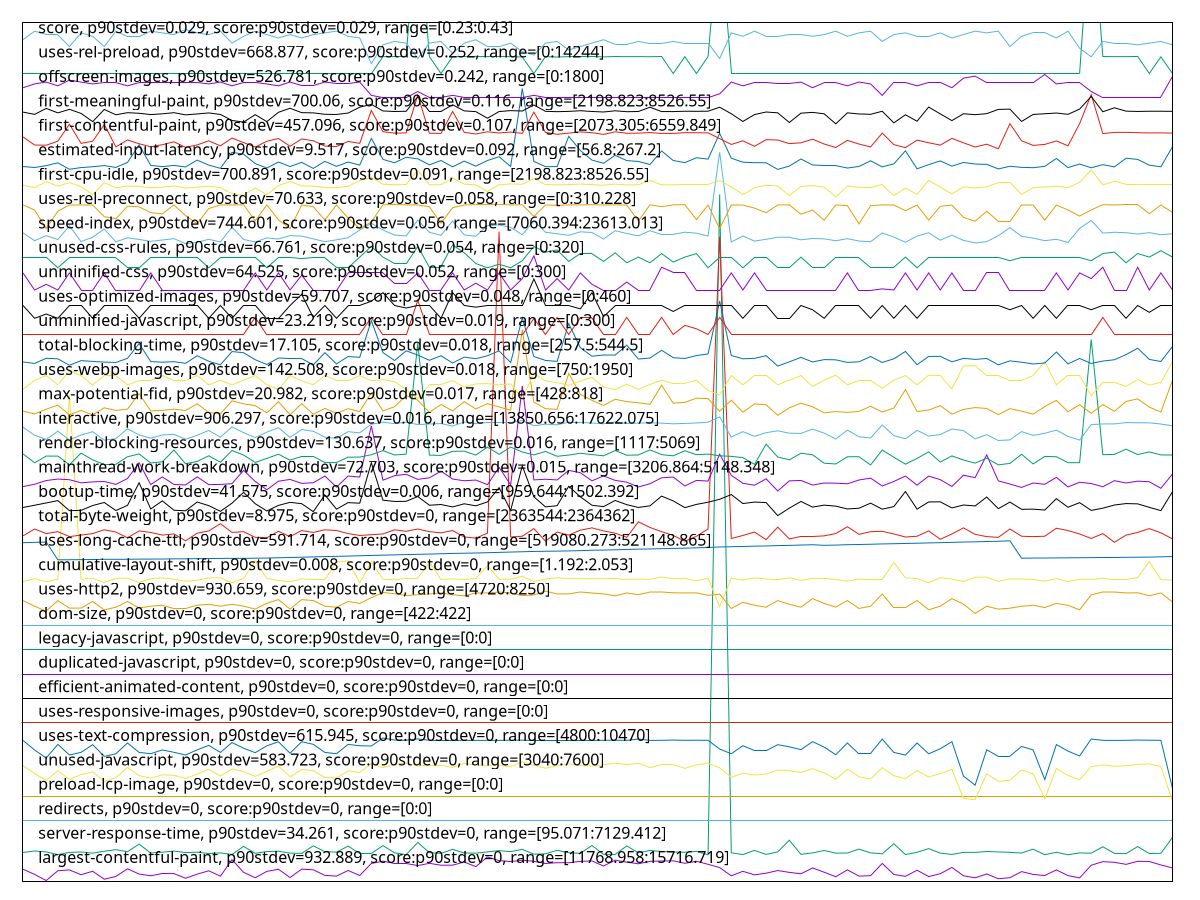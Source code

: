 reset

$largestContentfulPaintP90Stdev932889ScoreP90Stdev0Range1176895815716719 <<EOF
0 0.5068801581563434
1 0.28948883253264235
2 0.03913937894763819
3 0.4395014943376645
4 0.47473825785796464
5 0.27817578500132667
6 0.42021982850900175
7 0.09258785518809765
8 0.2079262556901651
9 0.5199434708515462
10 0.30432969138226484
11 0.2348715554691041
12 0.32935639127546557
13 0.3228010016894638
14 0.13278682291456434
15 0.30091822186662975
16 0.43907282801109293
17 0.21854834790970035
18 0.8948313802346157
19 0.37421734997596046
20 0.1526454266416608
21 0.4144793208868398
22 0.501156532940878
23 0.16208391534818656
24 0.5056932515637622
25 0.4805790812300663
26 0.2504021462677031
27 0.22110040505542328
28 0.4512147038422145
29 0.24637312320853733
30 0.7385708822525521
31 0.8338669299343415
32 0.7366685530921093
33 0.7387813006548649
34 0.65299971250974
35 0.7442719975924219
36 0.6673594227684938
37 0.6697534214399226
38 0.7975487136951789
39 0.6073353714557652
40 1.005048050020858
41 0.8569970504722786
42 0.8178381858018953
43 0.8735635848934256
44 0.8274892949637813
45 0.7385498404123219
46 0.7711248111433657
47 0.7678438744389338
48 0.8247967957681421
49 0.8433846925505759
50 0.6334159984047347
51 0.8747081631329818
52 0.7919515841936624
53 0.7265455928966658
54 0.8260687260756101
55 0.8406711515147052
56 0.8476051718885893
57 0.7455384227672699
58 0.8288434352516871
59 0.7041777497219899
60 0.5713494205542067
61 0.23165533465701094
62 0.4179424163128074
63 0.2718273884017859
64 0.34083349175881583
65 0.4489275047435881
66 0.37494463916302356
67 0.3155300671993184
68 0.5544195473802294
69 0.37881633776557555
70 0.19585668060076822
71 0.47741203960269996
72 0.21965218816787813
73 0.23952718495655168
74 0.7415905086620196
75 0.2887237414349304
76 0.21209205071083526
77 0.4632516151447419
78 0.20216054679423845
79 0.31981110299613746
80 0.5760735583586865
81 0.2343682640114788
82 0.15175604188304792
83 0.30800369455566834
84 0.11215383053244343
85 0.15686700700619838
86 0.40540808569411757
87 0.2888685875909407
88 0.24569097610894808
89 0.47599196005965005
90 0.24262278219615574
91 0.14760517188858957
92 0.6673964906614591
93 0.8124411984551374
94 0.7869798377576234
95 0.7021721687408773
96 0.8270168322488214
97 0.8194552267564128
98 0.6775779275989415
99 0.5558452543921772
EOF

$serverResponseTimeP90Stdev34261ScoreP90Stdev0Range950717129412 <<EOF
0 1.191769117517799
1 1.2495435747560868
2 1.2106888678913594
3 1.1030539465588467
4 1.1935265008350178
5 1.2104466027951128
6 1.1618859101696404
7 1.239037729629955
8 1.303680210072954
9 1.2187989803990504
10 1.5329437461545221
11 1.1649584468664846
12 1.199786938560253
13 1.2465364111804516
14 1.1847857299815414
15 1.2015943130878086
16 1.144804298145381
17 1.1712150391140017
18 1.107203217016788
19 1.4384257493188009
20 1.1557293003427966
21 1.2266399094664673
22 1.241760327854443
23 1.161632108640239
24 1.151330073833172
25 1.4603488177902784
26 1.2245787334095102
27 1.2024480091412497
28 1.4499275731739472
29 1.1476576426122878
30 1.1498764832556911
31 1.4719044783334796
32 1.174833633646831
33 1.101415773050892
34 1.5999319680056252
35 1.1829552825876766
36 1.1498649468225366
37 1.3167779071811547
38 1.167777182033928
39 1.1604169376812865
40 1.212434714775424
41 1.2665521227037002
42 1.2221830007910695
43 1.3176200668014415
44 1.1186512041838794
45 1.1321257581084643
46 1.2781616199349561
47 1.1767179177287508
48 1.1553639799595674
49 1.4745155577041396
50 1.1136020919398786
51 1.1086145073393687
52 1.4579107849169373
53 1.1733992704579412
54 1.273750856992177
55 1.2277935527819284
56 1.2090353124725322
57 1.1968066933286452
58 1.235961347455392
59 1.0946361958336994
60 28.145037773578267
61 1.1756296475344992
62 1.1036346136942954
63 1.2732278720225012
64 1.1093797574052913
65 1.2113618264920452
66 1.6890970598576072
67 1.1139635668453898
68 1.171165047903665
69 1.269743869209809
70 1.1612590973015733
71 1.16830785795904
72 1.3272799068295682
73 1.1716149687966948
74 1.1355366968445106
75 1.5472412323108022
76 1.1044498549705544
77 1.1940725586710026
78 1.3472687000087893
79 1.16135138876681
80 1.1083991605871493
81 1.1933303814713896
82 1.1931957897512524
83 1.2283319196624767
84 1.211319526237145
85 1.1954684670827105
86 1.1664312648325568
87 1.3251687395622744
88 1.0983316999208927
89 1.19598376109695
90 1.0975126131669155
91 1.170899709941109
92 1.1601669816296034
93 1.4232668761536431
94 1.151730003515865
95 1.140155115584073
96 1.4317038542673814
97 1.1458964138173506
98 1.155356289004131
99 1.8083991605871492
EOF

$redirectsP90Stdev0ScoreP90Stdev0Range00 <<EOF
0 2.5
1 2.5
2 2.5
3 2.5
4 2.5
5 2.5
6 2.5
7 2.5
8 2.5
9 2.5
10 2.5
11 2.5
12 2.5
13 2.5
14 2.5
15 2.5
16 2.5
17 2.5
18 2.5
19 2.5
20 2.5
21 2.5
22 2.5
23 2.5
24 2.5
25 2.5
26 2.5
27 2.5
28 2.5
29 2.5
30 2.5
31 2.5
32 2.5
33 2.5
34 2.5
35 2.5
36 2.5
37 2.5
38 2.5
39 2.5
40 2.5
41 2.5
42 2.5
43 2.5
44 2.5
45 2.5
46 2.5
47 2.5
48 2.5
49 2.5
50 2.5
51 2.5
52 2.5
53 2.5
54 2.5
55 2.5
56 2.5
57 2.5
58 2.5
59 2.5
60 2.5
61 2.5
62 2.5
63 2.5
64 2.5
65 2.5
66 2.5
67 2.5
68 2.5
69 2.5
70 2.5
71 2.5
72 2.5
73 2.5
74 2.5
75 2.5
76 2.5
77 2.5
78 2.5
79 2.5
80 2.5
81 2.5
82 2.5
83 2.5
84 2.5
85 2.5
86 2.5
87 2.5
88 2.5
89 2.5
90 2.5
91 2.5
92 2.5
93 2.5
94 2.5
95 2.5
96 2.5
97 2.5
98 2.5
99 2.5
EOF

$preloadLcpImageP90Stdev0ScoreP90Stdev0Range00 <<EOF
0 3.5
1 3.5
2 3.5
3 3.5
4 3.5
5 3.5
6 3.5
7 3.5
8 3.5
9 3.5
10 3.5
11 3.5
12 3.5
13 3.5
14 3.5
15 3.5
16 3.5
17 3.5
18 3.5
19 3.5
20 3.5
21 3.5
22 3.5
23 3.5
24 3.5
25 3.5
26 3.5
27 3.5
28 3.5
29 3.5
30 3.5
31 3.5
32 3.5
33 3.5
34 3.5
35 3.5
36 3.5
37 3.5
38 3.5
39 3.5
40 3.5
41 3.5
42 3.5
43 3.5
44 3.5
45 3.5
46 3.5
47 3.5
48 3.5
49 3.5
50 3.5
51 3.5
52 3.5
53 3.5
54 3.5
55 3.5
56 3.5
57 3.5
58 3.5
59 3.5
60 3.5
61 3.5
62 3.5
63 3.5
64 3.5
65 3.5
66 3.5
67 3.5
68 3.5
69 3.5
70 3.5
71 3.5
72 3.5
73 3.5
74 3.5
75 3.5
76 3.5
77 3.5
78 3.5
79 3.5
80 3.5
81 3.5
82 3.5
83 3.5
84 3.5
85 3.5
86 3.5
87 3.5
88 3.5
89 3.5
90 3.5
91 3.5
92 3.5
93 3.5
94 3.5
95 3.5
96 3.5
97 3.5
98 3.5
99 3.5
EOF

$unusedJavascriptP90Stdev583723ScoreP90Stdev0Range30407600 <<EOF
0 4.737469696969697
1 4.429893939393939
2 4.13999494949495
3 4.535954545454546
4 4.182419191919192
5 4.383934343434344
6 4.486459595959596
7 4.10110606060606
8 4.256661616161616
9 4.6738333333333335
10 4.337974747474748
11 4.238984848484849
12 4.369792929292929
13 4.352116161616162
14 4.2177727272727275
15 4.401611111111111
16 4.599590909090909
17 4.32029797979798
18 4.61019696969697
19 4.504136363636364
20 4.306156565656566
21 4.514742424242424
22 4.73039898989899
23 4.292015151515152
24 4.585449494949495
25 4.546560606060606
26 4.26019696969697
27 4.2460555555555555
28 4.5324191919191925
29 4.468782828282828
30 4.825853535353535
31 4.666762626262626
32 4.797570707070707
33 4.854136363636364
34 4.737469696969697
35 4.751611111111111
36 4.755146464646465
37 4.6738333333333335
38 4.8435303030303025
39 4.776358585858586
40 4.755146464646465
41 4.765752525252525
42 4.7021161616161615
43 4.903631313131314
44 4.765752525252525
45 4.638479797979798
46 4.748075757575758
47 4.818782828282828
48 4.7586818181818185
49 4.726863636363636
50 4.7869646464646465
51 4.847065656565657
52 4.7905
53 4.8435303030303025
54 4.663227272727273
55 4.794035353535353
56 4.7869646464646465
57 4.634944444444445
58 4.77989393939394
59 4.847065656565657
60 4.6596919191919195
61 4.263732323232324
62 4.436964646464647
63 4.362722222222223
64 4.405146464646465
65 4.564237373737374
66 4.539489898989899
67 4.468782828282828
68 4.624338383838384
69 4.451106060606061
70 4.189489898989899
71 4.599590909090909
72 4.292015151515152
73 4.193025252525253
74 4.663227272727273
75 4.337974747474748
76 4.214237373737374
77 4.543025252525252
78 4.284944444444445
79 4.415752525252525
80 4.596055555555555
81 3.397570707070707
82 3.351611111111111
83 4.408681818181819
84 4.1046414141414145
85 4.1470656565656565
86 4.567772727272727
87 4.408681818181819
88 3.4011060606060606
89 4.6314090909090915
90 4.345045454545454
91 4.168277777777778
92 4.705651515151516
93 4.776358585858586
94 4.719792929292929
95 4.74100505050505
96 4.797570707070707
97 4.818782828282828
98 4.709186868686869
99 3.2915101010101013
EOF

$usesTextCompressionP90Stdev615945ScoreP90Stdev0Range480010470 <<EOF
0 5.7804375
1 5.386687500000001
2 5.058562500000001
3 5.616375
4 5.182520833333333
5 5.291895833333333
6 5.605437500000001
7 5.1241875
8 5.2335625
9 5.674708333333333
10 5.28825
11 5.237208333333333
12 5.390333333333333
13 5.291895833333333
14 5.182520833333333
15 5.393979166666667
16 5.576270833333334
17 5.28825
18 5.6929375
19 5.459604166666667
20 5.277312500000001
21 5.558041666666667
22 5.72575
23 5.2554375
24 5.72575
25 5.620020833333333
26 5.28825
27 5.237208333333333
28 5.616375
29 5.5616875
30 5.550750000000001
31 5.878875000000001
32 5.795020833333334
33 5.784083333333333
34 5.842416666666667
35 5.784083333333333
36 5.787729166666667
37 5.787729166666667
38 5.784083333333333
39 5.7804375
40 5.784083333333333
41 5.7804375
42 5.787729166666667
43 5.791375
44 5.7804375
45 5.7804375
46 5.7804375
47 5.784083333333333
48 5.784083333333333
49 5.7804375
50 5.784083333333333
51 5.787729166666667
52 5.784083333333333
53 5.838770833333333
54 5.7804375
55 5.784083333333333
56 5.795020833333334
57 5.784083333333333
58 5.787729166666667
59 5.784083333333333
60 5.4267916666666665
61 5.2335625
62 5.5616875
63 5.346583333333333
64 5.346583333333333
65 5.605437500000001
66 5.5179375
67 5.401270833333333
68 5.729395833333333
69 5.507
70 5.193458333333334
71 5.674708333333333
72 5.2335625
73 5.2335625
74 5.835125
75 5.28825
76 5.178875
77 5.674708333333333
78 5.2335625
79 5.437729166666667
80 5.729395833333333
81 4.318458333333334
82 3.9465833333333338
83 5.397625
84 5.1241875
85 5.1241875
86 5.532520833333333
87 5.390333333333333
88 4.176270833333334
89 5.609083333333333
90 5.3429375
91 5.1424166666666675
92 5.838770833333333
93 5.784083333333333
94 5.7804375
95 5.784083333333333
96 5.795020833333334
97 5.787729166666667
98 5.784083333333333
99 3.8116875000000006
EOF

$usesResponsiveImagesP90Stdev0ScoreP90Stdev0Range00 <<EOF
0 6.5
1 6.5
2 6.5
3 6.5
4 6.5
5 6.5
6 6.5
7 6.5
8 6.5
9 6.5
10 6.5
11 6.5
12 6.5
13 6.5
14 6.5
15 6.5
16 6.5
17 6.5
18 6.5
19 6.5
20 6.5
21 6.5
22 6.5
23 6.5
24 6.5
25 6.5
26 6.5
27 6.5
28 6.5
29 6.5
30 6.5
31 6.5
32 6.5
33 6.5
34 6.5
35 6.5
36 6.5
37 6.5
38 6.5
39 6.5
40 6.5
41 6.5
42 6.5
43 6.5
44 6.5
45 6.5
46 6.5
47 6.5
48 6.5
49 6.5
50 6.5
51 6.5
52 6.5
53 6.5
54 6.5
55 6.5
56 6.5
57 6.5
58 6.5
59 6.5
60 6.5
61 6.5
62 6.5
63 6.5
64 6.5
65 6.5
66 6.5
67 6.5
68 6.5
69 6.5
70 6.5
71 6.5
72 6.5
73 6.5
74 6.5
75 6.5
76 6.5
77 6.5
78 6.5
79 6.5
80 6.5
81 6.5
82 6.5
83 6.5
84 6.5
85 6.5
86 6.5
87 6.5
88 6.5
89 6.5
90 6.5
91 6.5
92 6.5
93 6.5
94 6.5
95 6.5
96 6.5
97 6.5
98 6.5
99 6.5
EOF

$efficientAnimatedContentP90Stdev0ScoreP90Stdev0Range00 <<EOF
0 7.5
1 7.5
2 7.5
3 7.5
4 7.5
5 7.5
6 7.5
7 7.5
8 7.5
9 7.5
10 7.5
11 7.5
12 7.5
13 7.5
14 7.5
15 7.5
16 7.5
17 7.5
18 7.5
19 7.5
20 7.5
21 7.5
22 7.5
23 7.5
24 7.5
25 7.5
26 7.5
27 7.5
28 7.5
29 7.5
30 7.5
31 7.5
32 7.5
33 7.5
34 7.5
35 7.5
36 7.5
37 7.5
38 7.5
39 7.5
40 7.5
41 7.5
42 7.5
43 7.5
44 7.5
45 7.5
46 7.5
47 7.5
48 7.5
49 7.5
50 7.5
51 7.5
52 7.5
53 7.5
54 7.5
55 7.5
56 7.5
57 7.5
58 7.5
59 7.5
60 7.5
61 7.5
62 7.5
63 7.5
64 7.5
65 7.5
66 7.5
67 7.5
68 7.5
69 7.5
70 7.5
71 7.5
72 7.5
73 7.5
74 7.5
75 7.5
76 7.5
77 7.5
78 7.5
79 7.5
80 7.5
81 7.5
82 7.5
83 7.5
84 7.5
85 7.5
86 7.5
87 7.5
88 7.5
89 7.5
90 7.5
91 7.5
92 7.5
93 7.5
94 7.5
95 7.5
96 7.5
97 7.5
98 7.5
99 7.5
EOF

$duplicatedJavascriptP90Stdev0ScoreP90Stdev0Range00 <<EOF
0 8.5
1 8.5
2 8.5
3 8.5
4 8.5
5 8.5
6 8.5
7 8.5
8 8.5
9 8.5
10 8.5
11 8.5
12 8.5
13 8.5
14 8.5
15 8.5
16 8.5
17 8.5
18 8.5
19 8.5
20 8.5
21 8.5
22 8.5
23 8.5
24 8.5
25 8.5
26 8.5
27 8.5
28 8.5
29 8.5
30 8.5
31 8.5
32 8.5
33 8.5
34 8.5
35 8.5
36 8.5
37 8.5
38 8.5
39 8.5
40 8.5
41 8.5
42 8.5
43 8.5
44 8.5
45 8.5
46 8.5
47 8.5
48 8.5
49 8.5
50 8.5
51 8.5
52 8.5
53 8.5
54 8.5
55 8.5
56 8.5
57 8.5
58 8.5
59 8.5
60 8.5
61 8.5
62 8.5
63 8.5
64 8.5
65 8.5
66 8.5
67 8.5
68 8.5
69 8.5
70 8.5
71 8.5
72 8.5
73 8.5
74 8.5
75 8.5
76 8.5
77 8.5
78 8.5
79 8.5
80 8.5
81 8.5
82 8.5
83 8.5
84 8.5
85 8.5
86 8.5
87 8.5
88 8.5
89 8.5
90 8.5
91 8.5
92 8.5
93 8.5
94 8.5
95 8.5
96 8.5
97 8.5
98 8.5
99 8.5
EOF

$legacyJavascriptP90Stdev0ScoreP90Stdev0Range00 <<EOF
0 9.5
1 9.5
2 9.5
3 9.5
4 9.5
5 9.5
6 9.5
7 9.5
8 9.5
9 9.5
10 9.5
11 9.5
12 9.5
13 9.5
14 9.5
15 9.5
16 9.5
17 9.5
18 9.5
19 9.5
20 9.5
21 9.5
22 9.5
23 9.5
24 9.5
25 9.5
26 9.5
27 9.5
28 9.5
29 9.5
30 9.5
31 9.5
32 9.5
33 9.5
34 9.5
35 9.5
36 9.5
37 9.5
38 9.5
39 9.5
40 9.5
41 9.5
42 9.5
43 9.5
44 9.5
45 9.5
46 9.5
47 9.5
48 9.5
49 9.5
50 9.5
51 9.5
52 9.5
53 9.5
54 9.5
55 9.5
56 9.5
57 9.5
58 9.5
59 9.5
60 9.5
61 9.5
62 9.5
63 9.5
64 9.5
65 9.5
66 9.5
67 9.5
68 9.5
69 9.5
70 9.5
71 9.5
72 9.5
73 9.5
74 9.5
75 9.5
76 9.5
77 9.5
78 9.5
79 9.5
80 9.5
81 9.5
82 9.5
83 9.5
84 9.5
85 9.5
86 9.5
87 9.5
88 9.5
89 9.5
90 9.5
91 9.5
92 9.5
93 9.5
94 9.5
95 9.5
96 9.5
97 9.5
98 9.5
99 9.5
EOF

$domSizeP90Stdev0ScoreP90Stdev0Range422422 <<EOF
0 10.5
1 10.5
2 10.5
3 10.5
4 10.5
5 10.5
6 10.5
7 10.5
8 10.5
9 10.5
10 10.5
11 10.5
12 10.5
13 10.5
14 10.5
15 10.5
16 10.5
17 10.5
18 10.5
19 10.5
20 10.5
21 10.5
22 10.5
23 10.5
24 10.5
25 10.5
26 10.5
27 10.5
28 10.5
29 10.5
30 10.5
31 10.5
32 10.5
33 10.5
34 10.5
35 10.5
36 10.5
37 10.5
38 10.5
39 10.5
40 10.5
41 10.5
42 10.5
43 10.5
44 10.5
45 10.5
46 10.5
47 10.5
48 10.5
49 10.5
50 10.5
51 10.5
52 10.5
53 10.5
54 10.5
55 10.5
56 10.5
57 10.5
58 10.5
59 10.5
60 10.5
61 10.5
62 10.5
63 10.5
64 10.5
65 10.5
66 10.5
67 10.5
68 10.5
69 10.5
70 10.5
71 10.5
72 10.5
73 10.5
74 10.5
75 10.5
76 10.5
77 10.5
78 10.5
79 10.5
80 10.5
81 10.5
82 10.5
83 10.5
84 10.5
85 10.5
86 10.5
87 10.5
88 10.5
89 10.5
90 10.5
91 10.5
92 10.5
93 10.5
94 10.5
95 10.5
96 10.5
97 10.5
98 10.5
99 10.5
EOF

$usesHttp2P90Stdev930659ScoreP90Stdev0Range47208250 <<EOF
0 11.50827037037037
1 11.27752962962963
2 11.0779
3 11.50827037037037
4 11.199751851851852
5 11.202344444444444
6 11.471974074074074
7 11.129751851851852
8 11.236048148148148
9 11.471974074074074
10 11.204937037037038
11 11.27752962962963
12 11.316418518518518
13 11.199751851851852
14 11.199751851851852
15 11.319011111111111
16 11.357899999999999
17 11.27752962962963
18 11.357899999999999
19 11.280122222222221
20 11.160862962962963
21 11.396788888888889
22 11.549751851851852
23 11.160862962962963
24 11.547159259259258
25 11.510862962962962
26 11.27752962962963
27 11.23864074074074
28 11.471974074074074
29 11.391603703703703
30 11.62752962962963
31 11.842714814814814
32 11.78827037037037
33 11.715677777777778
34 11.746788888888888
35 11.783085185185184
36 11.821974074074074
37 11.746788888888888
38 11.705307407407407
39 11.819381481481482
40 11.821974074074074
41 11.85827037037037
42 11.824566666666666
43 11.710492592592592
44 11.741603703703703
45 11.897159259259258
46 11.780492592592593
47 11.783085185185184
48 11.860862962962962
49 11.819381481481482
50 11.783085185185184
51 11.702714814814815
52 11.821974074074074
53 11.751974074074074
54 11.85827037037037
55 11.860862962962962
56 11.82715925925926
57 11.821974074074074
58 11.824566666666666
59 11.723455555555555
60 11.775307407407407
61 11.184196296296296
62 11.43827037037037
63 11.316418518518518
64 11.23864074074074
65 11.50827037037037
66 11.357899999999999
67 11.23864074074074
68 11.58864074074074
69 11.391603703703703
70 11.243825925925925
71 11.510862962962962
72 11.186788888888888
73 11.27752962962963
74 11.780492592592593
75 11.236048148148148
76 11.236048148148148
77 11.510862962962962
78 11.132344444444444
79 11.280122222222221
80 11.58864074074074
81 11.363085185185184
82 10.981974074074074
83 11.27752962962963
84 11.15827037037037
85 11.197159259259259
86 11.27752962962963
87 11.316418518518518
88 11.223085185185186
89 11.394196296296297
90 11.313825925925926
91 11.129751851851852
92 11.744196296296296
93 11.860862962962962
94 11.85827037037037
95 11.821974074074074
96 11.82715925925926
97 11.707899999999999
98 11.821974074074074
99 11.451233333333333
EOF

$cumulativeLayoutShiftP90Stdev0008ScoreP90Stdev0Range11922053 <<EOF
0 12.289696047305489
1 12.408068488789189
2 12.278029269409908
3 12.376016039071306
4 19.91126241808376
5 12.383877970979366
6 12.420412429436922
7 12.2519767796107
8 12.416798823404024
9 12.427183154642297
10 12.253033000280562
11 12.409269761040404
12 12.440792125542673
13 12.379730449143313
14 12.300771705957384
15 12.340354852422902
16 12.439784800194602
17 12.445744309108902
18 12.239402237593318
19 12.414316738879519
20 13.141421908183217
21 12.415276122296474
22 12.330291967065795
23 12.278029269409908
24 12.394682883704233
25 12.372179594992824
26 12.373237092525198
27 13.075756172012879
28 13.140141640704597
29 12.23844612294439
30 13.100155482380648
31 12.385004061565878
32 12.365315182128743
33 12.41699712866454
34 12.416518254148071
35 13.088316821766133
36 12.372684619653537
37 12.394618053138293
38 12.376543400313563
39 12.411092644012086
40 12.938446122944391
41 12.387771618498377
42 12.382523066630718
43 12.502076622962777
44 12.286360405729015
45 12.393557337912391
46 12.43995858969489
47 12.415539802917603
48 12.400320963762198
49 12.404113824266938
50 12.410384410938809
51 12.414467102208922
52 12.376543400313563
53 12.39242961294186
54 12.37862832952236
55 12.4746952427605
56 12.405788523087905
57 12.412804933665406
58 12.319024983335114
59 12.424505488830633
60 11.261328141237431
61 12.424941869362707
62 12.34842382333106
63 12.440296907186049
64 12.392675315338824
65 12.363844236515012
66 12.443655566337403
67 12.338318137542554
68 12.420533578152055
69 12.419313595608832
70 12.372620878676944
71 12.302959397061137
72 12.392422530611132
73 12.36307762528769
74 12.372179594992824
75 13.077734049068676
76 12.433530557362886
77 12.41387872396343
78 12.238813859347824
79 12.44480780706816
80 12.389794424089764
81 12.290738239512551
82 12.46677392823322
83 12.467193420130467
84 12.300565790596293
85 12.39218881369695
86 12.390468352123554
87 12.370686857592222
88 12.308500180195695
89 12.401598507267456
90 12.289696047305489
91 12.3838497778551
92 12.372988615080377
93 12.418654394056011
94 12.37139781463886
95 12.372590914969997
96 12.454717077352663
97 13.108724421573976
98 12.363476500111581
99 12.346869524132549
EOF

$usesLongCacheTtlP90Stdev591714ScoreP90Stdev0Range519080273521148865 <<EOF
0 13.879509872964547
1 13.895663478949274
2 13.902899130784192
3 13.179509872964559
4 13.181829914134937
5 13.1859707582434
6 13.190933451134981
7 13.199563181405523
8 13.20024654584762
9 13.201526533561378
10 13.20693841136648
11 13.20942731757674
12 13.211708211807121
13 13.218107013167213
14 13.219505997200116
15 13.22591841540114
16 13.229871920935977
17 13.23657678322138
18 13.237756760357172
19 13.238686582088746
20 13.24497017739776
21 13.250840089269275
22 13.262815653535398
23 13.273205392811349
24 13.285551139498239
25 13.298583640359254
26 13.310885718733658
27 13.321623169188882
28 13.331264523514932
29 13.345640243697744
30 13.356814958826078
31 13.369950885972628
32 13.381907509160328
33 13.393330801702149
34 13.403684042607807
35 13.414387176169669
36 13.427073490739616
37 13.44095297278929
38 13.449280695685246
39 13.458292744408965
40 13.471495753807915
41 13.483435529584625
42 13.496826085186399
43 13.509398317386882
44 13.522697400338473
45 13.529972729118896
46 13.535097409442017
47 13.543943669358754
48 13.55506386173218
49 13.57124306989732
50 13.578368842032233
51 13.58985115205536
52 13.602614713263478
53 13.616313288114213
54 13.62377479808552
55 13.63668121658813
56 13.646592698094253
57 13.65657441267416
58 13.670003907586732
59 13.685303178950193
60 13.70430685318155
61 13.71540986363999
62 13.725472430178144
63 13.739059906549528
64 13.745509206033717
65 13.76176737125627
66 13.769758116021393
67 13.784516772457806
68 13.79599778597904
69 13.772814715658086
70 13.781537678048352
71 13.797963726445005
72 13.806306629741812
73 13.816532033731875
74 13.829539749402244
75 13.838340027961095
76 13.848837703408634
77 13.85853688016735
78 13.87117258349869
79 13.881438439093557
80 13.894141556353446
81 13.906391926453665
82 13.916212664198383
83 13.929249994406405
84 13.93903727679367
85 13.956735108897249
86 13.244622959578408
87 13.250868712612174
88 13.251525229696227
89 13.257045491903625
90 13.26090506782802
91 13.263824592433878
92 13.267291017677394
93 13.27413625414664
94 13.27397670924455
95 13.281761997032277
96 13.284372247518064
97 13.291012389748829
98 13.301217813581502
99 13.312395304970721
EOF

$totalByteWeightP90Stdev8975ScoreP90Stdev0Range23635442364362 <<EOF
0 14.160577777780418
1 14.440577777779254
2 14.253911111110938
3 14.33168888889486
4 14.12946666667267
5 14.191688888895442
6 14.253911111110938
7 14.409466666671506
8 14.31613333333371
9 14.082800000003772
10 14.362800000002608
11 14.300577777779836
12 14.191688888895442
13 14.238355555557064
14 13.958355555558228
15 14.269466666672088
16 14.362800000002608
17 14.658355555555318
18 14.300577777779836
19 14.33168888889486
20 14.098355555557646
21 14.082800000003772
22 14.347244444448734
23 14.12946666667267
24 14.378355555556482
25 14.300577777779836
26 14.409466666671506
27 14.378355555556482
28 14.253911111110938
29 14.176133333334292
30 14.207244444449316
31 14.238355555557064
32 14.409466666671506
33 14.347244444448734
34 14.440577777779254
35 14.33168888889486
36 14.285022222225962
37 14.378355555556482
38 14.11391111111152
39 14.067244444449898
40 14.269466666672088
41 26.620577777779545
42 14.11391111111152
43 14.145022222226544
44 14.456133333333128
45 13.942800000004354
46 14.31613333333371
47 14.191688888895442
48 14.393911111117632
49 14.487244444448152
50 14.362800000002608
51 14.269466666672088
52 14.098355555557646
53 14.73613333333924
54 14.502800000002026
55 14.33168888889486
56 14.176133333334292
57 13.942800000004354
58 14.145022222226544
59 14.440577777779254
60 26.418355555557355
61 14.051688888888748
62 14.176133333334292
63 14.31613333333371
64 14.005022222227126
65 14.5183555555559
66 14.036133333334874
67 14.145022222226544
68 14.145022222226544
69 14.160577777780418
70 14.253911111110938
71 14.53391111111705
72 14.22280000000319
73 14.33168888889486
74 14.347244444448734
75 14.238355555557064
76 14.11391111111152
77 14.145022222226544
78 14.362800000002608
79 14.020577777781
80 14.238355555557064
81 14.487244444448152
82 14.22280000000319
83 14.12946666667267
84 14.098355555557646
85 14.440577777779254
86 14.145022222226544
87 14.12946666667267
88 14.145022222226544
89 14.471688888894278
90 14.378355555556482
91 14.238355555557064
92 14.051688888888748
93 14.253911111110938
94 13.896133333335456
95 14.191688888895442
96 14.300577777779836
97 14.456133333333128
98 14.285022222225962
99 14.036133333334874
EOF

$bootupTimeP90Stdev41575ScoreP90Stdev0006Range9596441502392 <<EOF
0 15.321999794731443
1 15.414710480100357
2 15.508698392062952
3 15.604857589234808
4 15.1928242901129
5 15.204558809442355
6 15.403279302086899
7 15.526835009693238
8 15.198364260462997
9 15.40998474170373
10 16.334361523548868
11 15.261060120880376
12 15.59486329113924
13 15.210274398449084
14 15.187380111757328
15 15.546137096590261
16 15.398697251682064
17 15.16486899304368
18 15.49926288060212
19 15.942572265936825
20 15.477565993841946
21 15.179780613524919
22 15.409409989736574
23 15.532790078686283
24 15.47952972972973
25 15.152463929752539
26 15.836243152012774
27 15.254450473258071
28 15.52110345535409
29 15.498544440643176
30 17.15572998061353
31 15.621573292279622
32 15.570340540540542
33 15.5762317482039
34 15.773435534268447
35 15.415444885391725
36 15.443927038430838
37 15.34572427870909
38 15.474564511346792
39 15.390938100125442
40 15.549841053711942
41 16.135209966928958
42 15.204351260120882
43 17.026586406659824
44 15.759705348386362
45 15.346889747975826
46 15.395935249173226
47 16.192653232979808
48 15.760759060326148
49 15.414758376097618
50 15.357730208689704
51 15.61019001026343
52 15.438275310753793
53 15.32366018930323
54 15.391417060098075
55 15.78839505074695
56 15.592244976622194
57 15.317034576348501
58 15.449019979473146
59 15.538761113011747
60 15.658788482153039
61 15.85246392975254
62 15.484447052115408
63 15.544221256699739
64 15.524408279165243
65 14.989441920401417
66 15.296726673508953
67 15.569350689930438
68 15.338380225795415
69 15.419452183829403
70 15.377495290226936
71 15.26161890751511
72 15.292416033755277
73 15.500827483179382
74 15.253332899988598
75 15.359422533926335
76 15.976099464020981
77 15.255727699851752
78 15.549154544417839
79 15.55461468810583
80 15.304853027711257
81 15.424433367544761
82 15.385813228418293
83 15.750253871593113
84 15.275812088037405
85 15.5435826434029
86 15.248623126924395
87 15.25459416124986
88 15.217810035351809
89 15.683758262059529
90 15.332313399475428
91 15.521821895313037
92 15.202882449538146
93 15.29406046299464
94 15.424114060896342
95 15.482802622876044
96 15.47127565286806
97 15.32947157030448
98 15.194532580681951
99 15.970000707036146
EOF

$mainthreadWorkBreakdownP90Stdev72703ScoreP90Stdev0015Range32068645148348 <<EOF
0 16.17864524174252
1 16.2753295901961
2 16.42732163972198
3 16.487627505095638
4 16.45977425970705
5 16.333127511425637
6 16.37156197698413
7 16.388399764524177
8 16.269019850865313
9 16.508657015533803
10 17.153269556520524
11 16.26160236235426
12 16.576406955398845
13 16.26785006773095
14 16.2451190545519
15 16.577895770297125
16 16.259697033764198
17 16.267114522275254
18 16.298654356935774
19 16.844508843003457
20 16.388328868576632
21 16.04770928863513
22 16.399397498385845
23 16.47225194647356
24 16.310431946220362
25 16.335263251845195
26 16.61117255567231
27 16.157358733494537
28 16.61121686563952
29 16.569725012343493
30 18.662927863373366
31 16.44136789932775
32 16.62757610553367
33 16.682228019091266
34 16.47495485447341
35 16.537095152489584
36 16.812127118965925
37 16.48765409107597
38 16.41786589271923
39 16.447110471078247
40 16.256896643836484
41 16.96710566028181
42 16.247954892453375
43 20.299738052133804
44 16.452728974920557
45 16.479509919102654
46 16.45114267809442
47 16.84236424059046
48 16.74890565774981
49 16.415588360404612
50 16.615665586347465
51 16.43417196065275
52 16.359855283647093
53 16.16409384851055
54 16.294117016293406
55 16.538805517223906
56 16.57082389953031
57 16.203848751091925
58 16.432594525820043
59 16.405547721834683
60 17.505480623884328
61 16.64137422932307
62 16.314419843269317
63 16.234954348073785
64 16.498297345199965
65 15.998383433136262
66 16.412406904758893
67 16.43042333742673
68 16.239917064401368
69 16.32490358151135
70 16.31864701414121
71 16.292956095152494
72 16.448741077871603
73 16.525299839218114
74 16.202935965767388
75 16.38894920811758
76 16.610366114269077
77 16.237240742381843
78 16.609435604957653
79 16.463132955221603
80 16.183590234083226
81 16.64607994784084
82 16.543218789958097
83 17.476953866994133
84 16.412912038385087
85 16.28428020357265
86 16.144508843003457
87 16.326277190494878
88 16.273016609907707
89 16.557158705642557
90 16.163916608641706
91 16.35705489371938
92 16.303750003164993
93 16.172406398359268
94 16.420799212548573
95 16.32607336464571
96 16.40241943814961
97 16.377180480826446
98 16.109149489169376
99 16.694182848244694
EOF

$renderBlockingResourcesP90Stdev130637ScoreP90Stdev0016Range11175069 <<EOF
0 17.519217472118957
1 17.154905204460967
2 17.429440520446096
3 17.428139405204462
4 17.076838289962826
5 17.550444237918214
6 17.27460780669145
7 17.08074163568773
8 17.091150557620818
9 17.40081598513011
10 17.517916356877322
11 17.14449628252788
12 17.195239776951674
13 17.679254646840146
14 17.113269516728625
15 17.209552044609666
16 17.441150557620816
17 17.1744219330855
18 17.655834572490704
19 17.471076208178438
20 17.16921747211896
21 17.33445910780669
22 17.50360408921933
23 17.262897769516726
24 17.41252602230483
25 17.41252602230483
26 17.16271189591078
27 17.164013011152417
28 17.383901486988847
29 17.387804832713755
30 17.484087360594796
31 17.653232342007435
32 17.473678438661707
33 17.506206319702603
34 22.057507434944235
35 17.468473977695165
36 17.456763940520446
37 17.623306691449812
38 17.629812267657993
39 17.471076208178438
40 17.795053903345725
41 17.501001858736057
42 17.797656133828994
43 17.595983271375463
44 17.474979553903346
45 17.61810223048327
46 17.420332713754647
47 17.469775092936803
48 17.54523977695167
49 17.490592936802972
50 17.43984944237918
51 17.657135687732342
52 17.463269516728623
53 17.473678438661707
54 17.683157992565054
55 17.486689591078065
56 17.438548327137546
57 17.648027881040893
58 17.486689591078065
59 17.511410780669145
60 17.43984944237918
61 17.417730483271374
62 17.36438475836431
63 17.091150557620818
64 17.916057620817842
65 17.391708178438662
66 17.27460780669145
67 17.54523977695167
68 17.481485130111523
69 17.136689591078067
70 17.10546282527881
71 17.40081598513011
72 17.40341821561338
73 17.065128252788103
74 17.67795353159851
75 17.38260037174721
76 17.097656133828995
77 17.331856877323418
78 17.602488847583643
79 17.18352973977695
80 17.437247211895908
81 17.26810223048327
82 17.140592936802975
83 17.34356691449814
84 17.06903159851301
85 17.128882899628252
86 17.50360408921933
87 17.106763940520445
88 17.415128252788104
89 17.40081598513011
90 17.158808550185874
91 17.1562063197026
92 22.20713568773234
93 17.484087360594796
94 17.497098513011153
95 17.71178252788104
96 17.490592936802972
97 17.598585501858736
98 17.47628066914498
99 17.472377323420073
EOF

$interactiveP90Stdev906297ScoreP90Stdev0016Range1385065617622075 <<EOF
0 18.61344063624369
1 18.283961468603643
2 18.112218784806945
3 18.446297127606577
4 18.08974799401149
5 18.289271573457576
6 18.428579420618227
7 18.081243771692648
8 18.145228470241488
9 18.548384990022505
10 18.293178287960515
11 18.16343830013029
12 18.294755338568795
13 18.320134233259182
14 18.12046238848265
15 18.28327413823525
16 18.476282892888925
17 18.20196830397984
18 18.623277450935664
19 18.388442995260164
20 18.18622460365317
21 18.408246036165234
22 18.592574984384683
23 18.196349740544832
24 18.513655503709106
25 18.445751777965523
26 18.206713179325746
27 18.152418825739318
28 18.428350096733414
29 18.382361423310527
30 18.73338305608706
31 18.818215193971618
32 18.75816863294125
33 18.81774769645477
34 18.71940917694969
35 18.742280130228703
36 18.761102131763025
37 18.658631036814768
38 18.825591265904123
39 18.76049085791795
40 18.803363522514545
41 18.80693664002398
42 18.800334215559687
43 18.88624102057557
44 18.670032076394392
45 18.73515877710785
46 18.709843626248976
47 18.81567095577087
48 18.803367498487937
49 18.78466528918427
50 18.75213746607368
51 18.82807240155939
52 18.76272676579483
53 18.780446396641274
54 18.79156757899682
55 18.778368629899724
56 18.751805023395033
57 18.764663706123898
58 18.78523103172112
59 18.816781919691568
60 19.03529731321308
61 18.20874131052847
62 18.43008208204687
63 18.238163128874856
64 18.38748555521537
65 18.463776917477297
66 18.367329550478647
67 18.358142230279217
68 18.53435211257025
69 18.36977605668822
70 18.12807240155939
71 18.491171758935817
72 18.220465045239067
73 18.169166523476658
74 18.70584931207415
75 18.267841333376573
76 18.13698666216667
77 18.481810906736307
78 18.248793086130394
79 18.31102296958307
80 18.539085316510388
81 18.47403210717612
82 18.132211005091264
83 18.3075985021757
84 18.067873983996797
85 18.092117802411714
86 18.431937707307164
87 18.27712946374013
88 18.361526809695437
89 18.493394199806037
90 18.237107572067266
91 18.084352982887008
92 18.718059911139743
93 18.745436796589384
94 18.747603317317672
95 18.80120508199025
96 18.793180413365647
97 18.791806265657684
98 18.741868296339376
99 18.669477748748896
EOF

$maxPotentialFidP90Stdev20982ScoreP90Stdev0017Range428818 <<EOF
0 19.271333333333335
1 19.154666666666667
2 19.352102564102566
3 19.513641025641025
4 19.11876923076923
5 19.29825641025641
6 19.118769230769264
7 19.405948717948718
8 19.29825641025641
9 19.352102564102566
10 19.989282051282053
11 19.280307692307694
12 19.29825641025641
13 19.352102564102566
14 19.29825641025641
15 19.56748717948718
16 19.21748717948721
17 19.15466666666668
18 19.693128205128204
19 19.56748717948718
20 19.49569230769229
21 19.199538461538463
22 19.657230769230768
23 19.127743589743574
24 19.576461538461505
25 19.145692307692308
26 19.379025641025624
27 19.181589743589743
28 19.37005128205125
29 19.253384615384647
30 20.025179487179486
31 19.28030769230766
32 19.450820512820513
33 19.90851282051282
34 19.72005128205128
35 19.21748717948718
36 19.54056410256407
37 19.280307692307694
38 19.657230769230768
39 19.361076923076922
40 19.576461538461537
41 19.441846153846154
42 19.30723076923077
43 22.600820512820512
44 19.639282051282052
45 19.370051282051282
46 19.343128205128206
47 20.814923076923044
48 19.962358974358974
49 19.711076923076924
50 19.504666666666665
51 19.75594871794872
52 19.657230769230768
53 19.612358974358976
54 19.54953846153846
55 20.330307692307727
56 19.594410256410256
57 19.630307692307692
58 19.800820512820515
59 19.782871794871795
60 19.262358974358975
61 19.720051282051298
62 19.22646153846154
63 19.56748717948718
64 19.531589743589745
65 19.100820512820512
66 19.40594871794875
67 19.594410256410256
68 19.450820512820513
69 19.199538461538463
70 19.253384615384615
71 19.21748717948718
72 19.262358974358975
73 19.46876923076923
74 19.2354358974359
75 19.396974358974376
76 20.150820512820513
77 19.253384615384615
78 19.316205128205127
79 19.49569230769231
80 19.145692307692308
81 19.343128205128206
82 19.414923076923095
83 19.379025641025642
84 19.127743589743588
85 19.370051282051282
86 19.271333333333335
87 19.145692307692308
88 19.45979487179487
89 19.711076923076924
90 19.24441025641024
91 19.531589743589745
92 19.181589743589743
93 19.540564102564105
94 19.262358974359007
95 19.666205128205096
96 19.773897435897435
97 19.432871794871794
98 19.2354358974359
99 20.53671794871795
EOF

$usesWebpImagesP90Stdev142508ScoreP90Stdev0018Range7501950 <<EOF
0 20.1682
1 20.53729090909091
2 20.7282
3 20.34638181818182
4 20.91910909090909
5 20.7282
6 20.34638181818182
7 20.7282
8 20.7282
9 20.34638181818182
10 20.53729090909091
11 20.53729090909091
12 20.7282
13 20.53729090909091
14 20.53729090909091
15 20.7282
16 20.34638181818182
17 20.53729090909091
18 20.34638181818182
19 20.53729090909091
20 20.7282
21 20.34638181818182
22 20.155472727272727
23 20.7282
24 20.511836363636363
25 20.34638181818182
26 20.7282
27 20.53729090909091
28 20.53729090909091
29 20.7282
30 20.511836363636363
31 20.562745454545453
32 20.473654545454544
33 20.155472727272727
34 19.773654545454544
35 20.35910909090909
36 20.35910909090909
37 20.524563636363638
38 20.25729090909091
39 20.384563636363637
40 20.39729090909091
41 20.34638181818182
42 20.384563636363637
43 19.78638181818182
44 20.817290909090907
45 20.511836363636363
46 20.435472727272728
47 20.333654545454547
48 20.49910909090909
49 20.651836363636363
50 20.25729090909091
51 20.155472727272727
52 20.371836363636362
53 20.1682
54 20.35910909090909
55 20.53729090909091
56 20.39729090909091
57 20.41001818181818
58 20.53729090909091
59 20.117290909090908
60 19.939109090909092
61 20.7282
62 20.34638181818182
63 20.7282
64 20.7282
65 20.34638181818182
66 20.53729090909091
67 20.7282
68 20.282745454545456
69 20.53729090909091
70 20.740927272727273
71 20.34638181818182
72 20.53729090909091
73 20.53729090909091
74 20.206381818181818
75 20.53729090909091
76 20.7282
77 20.34638181818182
78 20.740927272727273
79 20.7282
80 20.180927272727274
81 21.122745454545456
82 21.135472727272727
83 20.7282
84 20.7282
85 20.53729090909091
86 20.53729090909091
87 20.7282
88 21.30092727272727
89 20.34638181818182
90 20.7282
91 20.7282
92 19.900927272727273
93 20.435472727272728
94 20.4482
95 20.282745454545456
96 20.562745454545453
97 20.333654545454547
98 20.4482
99 21.30092727272727
EOF

$totalBlockingTimeP90Stdev17105ScoreP90Stdev0018Range25755445 <<EOF
0 21.283613362845927
1 21.22330692662495
2 21.436698931714556
3 21.413504148552644
4 21.14908362050683
5 21.33928084243452
6 21.306808146007857
7 21.278974406213543
8 21.265057536316395
9 21.432059975082172
10 22.03976329392431
11 21.302169189375448
12 21.274335449581162
13 21.297530232743075
14 21.227945883257334
15 21.538755977626977
16 21.31144710264024
17 21.16763944703637
18 21.71039737302514
19 21.66400780670131
20 21.376392495493572
21 21.181556316933506
22 21.44597684497932
23 21.42742101844978
24 21.42278206181739
25 21.163000490403977
26 21.6640078067013
27 21.20475110009542
28 21.50628328120028
29 21.473810584773634
30 22.981471490298
31 21.668646763333676
32 21.343919799066903
33 21.742870069451815
34 21.566589717421273
35 21.353197712331667
36 21.53875597762696
37 21.241862753154482
38 21.483088498038384
39 21.4183982477998
40 21.538755977626977
41 21.738231112819435
42 21.260418579684014
43 23.08352853621042
44 21.506283281200297
45 21.348558755699283
46 21.30680814600784
47 22.85800565952712
48 21.868121898526148
49 21.518766713498035
50 21.56993904410985
51 21.566589717421273
52 21.973017985897584
53 21.404226235287876
54 21.44597684497932
55 21.763545899162363
56 21.45989371487647
57 21.42742101844979
58 21.546809206340797
59 21.612979283745098
60 23.77937203106783
61 21.552672847524132
62 21.413504148552644
63 21.432059975082172
64 21.54339493425936
65 21.11661092408015
66 21.288252319478325
67 21.473810584773616
68 21.283613362845927
69 21.381031452125963
70 21.3717535388612
71 21.265057536316395
72 21.29289127611069
73 21.50628328120029
74 21.265057536316395
75 21.41350414855265
76 21.71503632965752
77 21.17227840366874
78 21.51092223783268
79 21.515561194465064
80 21.28825231947831
81 21.432059975082172
82 21.39030936539074
83 21.42742101844979
84 21.167639447036358
85 21.330002929169755
86 21.274335449581162
87 21.200112143463038
88 21.241862753154482
89 21.691841546495606
90 21.20475110009541
91 21.42742101844979
92 21.22330692662495
93 21.320725015904987
94 21.376392495493597
95 21.585145543950787
96 21.84908362050683
97 21.390309365390728
98 21.30216918937546
99 21.919150421482357
EOF

$unminifiedJavascriptP90Stdev23219ScoreP90Stdev0019Range0300 <<EOF
0 22.4104
1 22.4104
2 22.4104
3 22.4104
4 22.4104
5 22.4104
6 22.4104
7 22.4104
8 22.4104
9 22.4104
10 22.4104
11 22.4104
12 22.4104
13 22.4104
14 22.4104
15 22.4104
16 22.4104
17 22.4104
18 22.4104
19 22.4104
20 23.1104
21 22.4104
22 22.4104
23 22.4104
24 22.4104
25 22.4104
26 22.4104
27 22.4104
28 22.4104
29 22.4104
30 23.1104
31 22.4104
32 22.4104
33 22.4104
34 23.810399999999998
35 22.4104
36 22.4104
37 22.4104
38 22.4104
39 22.4104
40 22.4104
41 22.4104
42 22.4104
43 22.4104
44 23.06373333333333
45 22.4104
46 23.1104
47 22.4104
48 23.1104
49 23.1104
50 22.4104
51 22.4104
52 23.1104
53 22.4104
54 22.4104
55 23.1104
56 22.4104
57 22.783733333333334
58 22.643733333333333
59 22.4104
60 23.1104
61 22.4104
62 22.4104
63 22.4104
64 22.4104
65 22.4104
66 22.4104
67 22.4104
68 22.4104
69 22.4104
70 22.4104
71 22.4104
72 22.4104
73 22.4104
74 22.4104
75 22.4104
76 22.4104
77 22.4104
78 22.4104
79 22.4104
80 22.4104
81 22.4104
82 22.4104
83 22.4104
84 22.4104
85 22.4104
86 22.4104
87 22.4104
88 22.4104
89 22.4104
90 22.4104
91 22.4104
92 22.4104
93 23.1104
94 22.4104
95 22.4104
96 22.4104
97 22.4104
98 22.4104
99 22.4104
EOF

$usesOptimizedImagesP90Stdev59707ScoreP90Stdev0048Range0460 <<EOF
0 23.598699999999997
1 23.0737
2 23.2487
3 23.0737
4 23.598699999999997
5 23.598699999999997
6 23.0737
7 23.598699999999997
8 23.598699999999997
9 23.598699999999997
10 23.0737
11 23.598699999999997
12 23.598699999999997
13 23.598699999999997
14 23.598699999999997
15 23.598699999999997
16 23.0737
17 23.598699999999997
18 23.0737
19 23.598699999999997
20 23.598699999999997
21 23.0737
22 23.0737
23 23.598699999999997
24 24.0537
25 23.1087
26 23.598699999999997
27 23.0737
28 23.598699999999997
29 23.598699999999997
30 23.773699999999998
31 24.1237
32 23.598699999999997
33 23.493699999999997
34 23.598699999999997
35 23.598699999999997
36 23.0737
37 24.1237
38 23.598699999999997
39 23.528699999999997
40 23.598699999999997
41 23.598699999999997
42 23.598699999999997
43 23.598699999999997
44 24.683699999999998
45 23.598699999999997
46 23.598699999999997
47 23.598699999999997
48 23.4587
49 24.1237
50 23.1437
51 23.598699999999997
52 23.598699999999997
53 23.598699999999997
54 23.598699999999997
55 23.598699999999997
56 23.3537
57 23.598699999999997
58 23.598699999999997
59 23.598699999999997
60 23.598699999999997
61 23.598699999999997
62 23.0737
63 23.598699999999997
64 23.598699999999997
65 23.0737
66 23.0737
67 23.598699999999997
68 23.4237
69 23.0737
70 23.598699999999997
71 23.598699999999997
72 23.598699999999997
73 23.0737
74 23.598699999999997
75 23.0737
76 23.598699999999997
77 23.0737
78 23.598699999999997
79 23.598699999999997
80 23.598699999999997
81 23.598699999999997
82 23.598699999999997
83 23.598699999999997
84 23.598699999999997
85 23.4237
86 23.598699999999997
87 23.0737
88 23.598699999999997
89 23.0737
90 23.598699999999997
91 23.598699999999997
92 23.4237
93 23.598699999999997
94 23.598699999999997
95 23.0737
96 23.598699999999997
97 23.3187
98 23.598699999999997
99 23.598699999999997
EOF

$unminifiedCssP90Stdev64525ScoreP90Stdev0052Range0300 <<EOF
0 24.932133333333333
1 24.232133333333334
2 24.465466666666668
3 24.232133333333334
4 24.932133333333333
5 24.232133333333334
6 24.232133333333334
7 24.932133333333333
8 24.232133333333334
9 24.232133333333334
10 24.232133333333334
11 24.932133333333333
12 24.232133333333334
13 24.232133333333334
14 24.232133333333334
15 24.232133333333334
16 24.232133333333334
17 24.232133333333334
18 24.232133333333334
19 24.232133333333334
20 24.932133333333333
21 24.232133333333334
22 24.932133333333333
23 24.232133333333334
24 24.8388
25 24.232133333333334
26 24.232133333333334
27 24.232133333333334
28 24.932133333333333
29 24.932133333333333
30 24.932133333333333
31 24.932133333333333
32 24.512133333333335
33 24.512133333333335
34 24.932133333333333
35 24.232133333333334
36 24.232133333333334
37 24.932133333333333
38 24.232133333333334
39 24.512133333333335
40 24.232133333333334
41 24.932133333333333
42 24.232133333333334
43 24.6988
44 25.632133333333332
45 24.232133333333334
46 24.6988
47 24.232133333333334
48 24.932133333333333
49 24.465466666666668
50 24.232133333333334
51 24.232133333333334
52 24.5588
53 24.232133333333334
54 24.232133333333334
55 25.165466666666667
56 24.932133333333333
57 24.932133333333333
58 24.232133333333334
59 24.232133333333334
60 24.232133333333334
61 24.932133333333333
62 24.232133333333334
63 24.932133333333333
64 24.232133333333334
65 24.232133333333334
66 24.232133333333334
67 24.232133333333334
68 24.232133333333334
69 24.232133333333334
70 24.232133333333334
71 24.932133333333333
72 24.232133333333334
73 24.232133333333334
74 24.2788
75 24.232133333333334
76 24.932133333333333
77 24.232133333333334
78 24.932133333333333
79 24.232133333333334
80 24.932133333333333
81 24.232133333333334
82 24.232133333333334
83 24.932133333333333
84 24.932133333333333
85 24.232133333333334
86 24.232133333333334
87 24.232133333333334
88 24.232133333333334
89 24.932133333333333
90 24.232133333333334
91 24.932133333333333
92 24.6988
93 25.165466666666667
94 24.232133333333334
95 24.232133333333334
96 25.165466666666667
97 24.232133333333334
98 24.932133333333333
99 24.232133333333334
EOF

$unusedCssRulesP90Stdev66761ScoreP90Stdev0054Range0320 <<EOF
0 25.580208333333335
1 25.580208333333335
2 25.580208333333335
3 25.142708333333335
4 25.580208333333335
5 25.580208333333335
6 25.580208333333335
7 25.580208333333335
8 25.580208333333335
9 25.142708333333335
10 25.142708333333335
11 25.580208333333335
12 25.580208333333335
13 25.580208333333335
14 25.580208333333335
15 25.580208333333335
16 25.142708333333335
17 25.580208333333335
18 25.580208333333335
19 25.580208333333335
20 25.580208333333335
21 25.142708333333335
22 25.580208333333335
23 25.580208333333335
24 25.521875
25 25.580208333333335
26 25.580208333333335
27 25.142708333333335
28 25.142708333333335
29 25.580208333333335
30 26.017708333333335
31 25.580208333333335
32 25.317708333333336
33 25.317708333333336
34 26.017708333333335
35 25.142708333333335
36 25.142708333333335
37 26.07604166666667
38 25.755208333333336
39 25.317708333333336
40 25.142708333333335
41 25.288541666666667
42 25.142708333333335
43 25.434375000000003
44 26.017708333333335
45 25.784375
46 25.871875000000003
47 25.405208333333334
48 25.726041666666667
49 25.726041666666667
50 25.405208333333334
51 25.755208333333336
52 25.346875
53 25.580208333333335
54 25.346875
55 25.726041666666667
56 25.37604166666667
57 25.580208333333335
58 25.726041666666667
59 25.142708333333335
60 25.580208333333335
61 25.580208333333335
62 25.142708333333335
63 25.580208333333335
64 25.580208333333335
65 25.142708333333335
66 25.142708333333335
67 25.580208333333335
68 25.142708333333335
69 25.142708333333335
70 25.580208333333335
71 25.580208333333335
72 25.580208333333335
73 25.142708333333335
74 25.142708333333335
75 25.142708333333335
76 25.580208333333335
77 25.142708333333335
78 25.580208333333335
79 25.580208333333335
80 25.580208333333335
81 25.580208333333335
82 25.580208333333335
83 25.580208333333335
84 25.580208333333335
85 25.434375000000003
86 25.580208333333335
87 25.580208333333335
88 25.580208333333335
89 25.580208333333335
90 25.580208333333335
91 25.580208333333335
92 25.434375000000003
93 25.726041666666667
94 25.784375
95 25.346875
96 25.726041666666667
97 25.580208333333335
98 25.842708333333334
99 25.580208333333335
EOF

$speedIndexP90Stdev744601ScoreP90Stdev0056Range706039423613013 <<EOF
0 26.57549530285138
1 26.251567546629538
2 26.462525379511483
3 26.299953670150618
4 26.86080270460036
5 26.214242358925844
6 26.395353876875202
7 26.731751553378963
8 26.205479658121074
9 26.371107389141663
10 26.3048459189314
11 26.22524634197812
12 26.280275876542692
13 26.33758750698864
14 26.12939849057683
15 26.18756302551797
16 26.309374915471057
17 26.202312593518133
18 26.80818609102233
19 26.303327713597096
20 26.198566006268905
21 26.3677781082024
22 26.321374279939302
23 26.46179376863531
24 26.441037762710902
25 26.327478674697332
26 26.21369040922245
27 26.287934042252424
28 26.373356981947516
29 26.69106432243496
30 26.967253909026823
31 26.69064277063338
32 26.481743858561693
33 26.448538792552014
34 27.09540132392481
35 26.597951411138812
36 26.474671608064412
37 27.060001096195915
38 26.4898742957104
39 26.434755594764198
40 26.872236428639123
41 26.899393513522206
42 26.794351713867957
43 26.498463328552095
44 27.05956543395657
45 26.598571118641125
46 26.534367924437984
47 26.4726355238356
48 26.616220390305433
49 26.589842912641956
50 26.320567129848868
51 26.661521432429698
52 26.548068263452176
53 26.452142975843493
54 26.662843615299636
55 26.504046154960733
56 26.50939037073169
57 26.59999971839078
58 26.55994301195484
59 26.443479378104048
60 29.87310089584109
61 26.19903368049354
62 26.44684746147055
63 26.237375844100185
64 26.309740491706766
65 26.39509551161236
66 26.394081070390676
67 26.289728696073706
68 26.341959783173714
69 26.32770610581396
70 26.251213931403417
71 26.33672061426969
72 26.237807092814222
73 26.211427034341195
74 26.56897000420073
75 26.402176733153166
76 26.187300684362224
77 26.441495301122853
78 26.576658835501217
79 26.2748522201922
80 26.477826715767794
81 26.26615223875944
82 26.160802704600357
83 26.215766111688414
84 26.458579029673214
85 26.78553018007088
86 26.428336260970745
87 26.36033183564412
88 26.25423618983841
89 26.310352694216434
90 26.18228293129629
91 26.75586111728912
92 27.081065112402218
93 26.563204544260916
94 26.59824873940903
95 26.580262525751714
96 26.522121349078848
97 26.58276387084139
98 26.497672373213806
99 26.536354212558955
EOF

$usesRelPreconnectP90Stdev70633ScoreP90Stdev0058Range0310228 <<EOF
0 27.719044874146235
1 27.508764714790324
2 26.74813206136214
3 27.459251689037966
4 27.715504328147627
5 27.717065766764073
6 27.71577420642701
7 27.236084841845017
8 27.153961523981046
9 27.663478864125448
10 27.63902275147529
11 27.404482462511094
12 27.34905781729403
13 27.718993468759688
14 27.278118383861194
15 26.94633516771333
16 27.570634310337248
17 27.718768570193532
18 27.716950104644337
19 27.72422396684112
20 27.064821370875826
21 27.71828664469463
22 27.108724783823057
23 26.74813206136214
24 27.716313962985783
25 27.645361678195968
26 27.10318264058088
27 27.71671556757194
28 27.179673855761468
29 26.74813206136214
30 27.019073789671097
31 27.723028791603838
32 27.73837972516224
33 27.720040853510636
34 27.717309942350184
35 27.64221309828033
36 26.967276437056523
37 27.605753827866224
38 27.717059341090753
39 27.731170119698646
40 27.74032027850449
41 27.744843952520867
42 27.718254516328034
43 27.72572114872438
44 27.248190810363013
45 27.714668990616193
46 27.704641727389895
47 27.71862720538052
48 27.716962955990972
49 27.725901067577304
50 27.715337260641338
51 27.719244070019116
52 27.713371004605815
53 27.058826217668226
54 27.72252116341166
55 27.646984160717558
56 27.720471373622992
57 27.72900466779024
58 27.116593020804885
59 27.71432200425698
60 26.74813206136214
61 27.71288907910691
62 27.712207957735128
63 27.58775551689467
64 27.39881501863662
65 27.718691462113707
66 27.718042469108518
67 27.33785465586372
68 27.505934205690274
69 27.091889519733297
70 27.717971786702012
71 27.690328540090178
72 26.94348859443333
73 27.68713819328514
74 27.71828664469463
75 27.71578705777365
76 27.484475669661872
77 27.712117998308663
78 27.09313288752679
79 27.660307794343527
80 27.71334530191254
81 27.20874038903743
82 27.049855977717122
83 27.457751294317475
84 27.044843952520868
85 27.037782137547048
86 27.71678946281137
87 27.7142256191572
88 27.09642604509784
89 27.7133324505659
90 27.51076631202805
91 27.261263842748317
92 27.510502859426676
93 27.72859985037116
94 27.71582561181356
95 27.716262557599233
96 27.71631075014635
97 27.358191911923665
98 27.71473324734938
99 27.410095288147424
EOF

$firstCpuIdleP90Stdev700891ScoreP90Stdev0091Range2198823852655 <<EOF
0 28.520940612198384
1 28.427664281434055
2 28.669709128788224
3 28.488757493552338
4 28.6328161222505
5 28.467120906753166
6 28.133995128782185
7 28.62821162835804
8 28.41212769151545
9 28.49663747797531
10 28.473089711437545
11 28.420361630722773
12 28.450165063807457
13 28.49724430791903
14 28.40798509981173
15 28.444370507013186
16 28.486988776212026
17 28.4252052642158
18 28.180619426532875
19 28.11357678039005
20 28.41748200604063
21 28.133110505966666
22 28.51258164418664
23 28.67616070314489
24 28.497756133581078
25 28.489653562666852
26 28.43091881643256
27 28.42435542053954
28 28.481258318692134
29 28.71893182445956
30 28.848399327536224
31 28.568013604869734
32 28.544508805977433
33 28.554413200450607
34 29.143154733962856
35 28.54514416362019
36 28.544911363508294
37 28.819249478124238
38 28.569721392680005
39 28.539272916622643
40 28.271318138811658
41 28.541809592577163
42 28.580227070044305
43 28.563850850070086
44 28.808646331121558
45 28.552138204500835
46 28.53741218864809
47 28.549562611129726
48 28.576525513045762
49 28.545797219002164
50 28.524305648006433
51 28.573852714181637
52 28.53587151680317
53 28.545397214876466
54 28.7178549038209
55 28.541703141996496
56 28.540335749508692
57 28.556208596472427
58 28.552018722749004
59 28.557017761763024
60 28.71886631640992
61 28.454041220889923
62 28.14014258377936
63 28.420209571043028
64 28.524115287249277
65 28.49074016863543
66 28.099382048907646
67 28.477062457673853
68 28.508403657004482
69 28.45144079785484
70 28.04324032963832
71 28.48961887157605
72 28.445160389692393
73 28.430870741976776
74 28.554452382012556
75 28.09826894035447
76 28.41116179997706
77 28.149839712192247
78 28.72510859959186
79 28.447928280886643
80 28.17510653674237
81 28.452599779652456
82 28.41504614556573
83 28.458462573998435
84 28.62949739992916
85 28.641231441272687
86 28.148399327536225
87 28.42635808262165
88 28.453492062683456
89 28.483238264273158
90 28.42959130989433
91 28.641539786957964
92 29.157533574762194
93 28.535073885860022
94 28.695530922742766
95 28.55914351558357
96 28.547024262254585
97 28.55568347549385
98 28.555912753667595
99 28.551042089299244
EOF

$estimatedInputLatencyP90Stdev9517ScoreP90Stdev0092Range5682672 <<EOF
0 29.28977927927928
1 29.251941441441442
2 29.327617117117118
3 29.44113063063063
4 29.17836786786787
5 29.24773723723724
6 29.282421921921934
7 29.32971921921922
8 29.254043543543546
9 29.45794744744745
10 30.174764264264265
11 29.340229729729725
12 29.285575075075077
13 29.336025525525528
14 29.272962462462463
15 29.554644144144145
16 29.348638138138156
17 29.218307807807818
18 29.872061561561562
19 29.796385885885886
20 29.41170120120119
21 29.23092042042042
22 29.474764264264266
23 29.289779279279273
24 29.46215165165163
25 29.214103603603604
26 29.504193693693686
27 29.29818768768769
28 29.474764264264252
29 29.348638138138156
30 30.445935435435437
31 29.58407357357356
32 29.443232732732735
33 29.670259759759762
34 29.607196696696697
35 29.361250750750752
36 29.537827327327307
37 29.27716666666667
38 29.512602102102104
39 29.306596096096097
40 29.537827327327328
41 29.693382882882883
42 29.291881381381383
43 32.489178678678684
44 29.49998948948949
45 29.285575075075077
46 29.28977927927928
47 30.527917417417395
48 29.947737237237238
49 29.55674624624625
50 29.424313813813814
51 29.75224174174174
52 29.533623123123125
53 29.49998948948949
54 29.373863363363366
55 29.928818318318342
56 29.537827327327328
57 29.449539039039042
58 29.65134084084084
59 29.594584084084087
60 30.651941441441444
61 29.632421921921935
62 29.46845795795796
63 29.449539039039042
64 29.445334834834835
65 29.172061561561563
66 29.310800300300325
67 29.60089039039039
68 29.354944444444445
69 29.33182132132132
70 29.32971921921922
71 29.228818318318318
72 29.293983483483483
73 29.525214714714707
74 29.27716666666667
75 29.3990885885886
76 29.935124624624628
77 29.197286786786787
78 29.36965915915916
79 29.51890840840841
80 29.306596096096097
81 29.45794744744745
82 29.392782282282294
83 29.38016966966967
84 29.193082582582583
85 29.302391891891894
86 29.2571966966967
87 29.243533033033035
88 29.29818768768769
89 29.621911411411414
90 29.24773723723723
91 29.392782282282283
92 29.23932882882883
93 29.36755705705706
94 29.276115615615627
95 29.6324219219219
96 29.581971471471473
97 29.34863813813814
98 29.27926876876877
99 30.105394894894896
EOF

$firstContentfulPaintP90Stdev457096ScoreP90Stdev0107Range20733056559849 <<EOF
0 30.504872857032094
1 30.172835621797475
2 30.163565085010635
3 30.331861250495216
4 31.02431907266663
5 30.23965773621018
6 30.32730119818207
7 31.0110750946441
8 30.094453774770944
9 30.380558396107812
10 30.224370904317144
11 30.100032156157717
12 30.18514082383293
13 30.30405087927934
14 30.07459970352579
15 30.17623781734937
16 30.344705480453555
17 30.1396106841176
18 30.458038393657844
19 30.27007774605961
20 30.09005828086736
21 30.325802576641983
22 30.44040313482354
23 30.12218905382101
24 30.41879963916108
25 30.34881076668004
26 30.129371384043147
27 30.111586188706152
28 30.32027549584373
29 30.24045103661531
30 31.587785654174557
31 30.717323711670158
32 30.660924538569084
33 30.66669721783703
34 32.21862651295137
35 30.65663561110543
36 30.645402021363562
37 31.548183830295248
38 30.691680852276612
39 30.62284983655682
40 30.71382263237517
41 30.665568357060593
42 30.70440612434852
43 30.64987880315621
44 31.51967359018088
45 30.68988929694119
46 30.611144628361046
47 30.660628135168732
48 30.71040631057426
49 30.678929062509184
50 30.60637986935167
51 30.713858319741096
52 30.65301483043722
53 30.659609558266176
54 30.682740671453544
55 30.64614972124556
56 30.646389123992
57 30.67951393878413
58 30.67402452798325
59 30.67127783995137
60 30.433839385610842
61 30.19632782173594
62 30.344356537320028
63 30.120574943999515
64 30.389483955024005
65 30.37853016414418
66 30.23012400509961
67 30.263605693551032
68 30.411900825234934
69 30.212733353419278
70 30.071359092436296
71 30.36329066757679
72 30.211287023783434
73 30.094205202354093
74 30.660216243486968
75 30.18799853922548
76 30.06460897586819
77 30.372642244423762
78 30.263657241968485
79 30.1686314518279
80 30.443512644409033
81 30.26259876460819
82 30.091359382750188
83 30.20522240203588
84 30.01732371167016
85 31.04733444974366
86 30.3472202006069
87 30.156611253062014
88 30.197773655713927
89 30.338457465297754
90 30.139715267926086
91 31.048117093504793
92 32.241114510065216
93 30.640711858862133
94 30.690264262112375
95 30.69079982043024
96 30.676938996200782
97 30.667829052560624
98 30.669494710799572
99 30.659699767996717
EOF

$firstMeaningfulPaintP90Stdev70006ScoreP90Stdev0116Range2198823852655 <<EOF
0 31.521476058499335
1 31.427384091893014
2 31.671545451027324
3 31.489011521139027
4 31.634329841121687
5 31.46718573762138
6 31.131147009256903
7 31.629685084171903
8 31.411711645434
9 31.49696041047793
10 31.47320673530043
11 31.420017584642643
12 31.450081627766753
13 31.49757254672227
14 31.40753282968239
15 31.444236401652933
16 31.487227337610825
17 31.42490357230044
18 31.178179003665914
19 31.110550116783475
20 31.41711277967003
21 31.130254651037678
22 31.5130439971974
23 31.678053439859553
24 31.498088847939385
25 31.489915425747075
26 31.430667085508748
27 31.424046297339558
28 31.48144677127441
29 31.72119856451741
30 31.838196878998414
31 31.568960671350187
32 31.54525033953996
33 31.555241340969683
34 32.14913100469316
35 31.545891252937984
36 31.54565641715301
37 31.82239342543545
38 31.5706833925625
39 31.539968666019053
40 31.269670812327785
41 31.542527523418865
42 31.581280934678905
43 31.564761516190575
44 31.811697561377304
45 31.552946451782027
46 31.538091667288395
47 31.550348336660214
48 31.577547010170463
49 31.546550018829496
50 31.524870519176392
51 31.57485083956204
52 31.536537523352887
53 31.546146516949335
54 31.72011222696597
55 31.54242014200282
56 31.541040792630408
57 31.55705243646568
58 31.552825925246395
59 31.55786867733705
60 31.721132483646
61 31.453991679113926
62 31.13734821941996
63 31.419864195308055
64 31.524678493848437
65 31.49101153331983
66 31.096231262367958
67 31.47721422040559
68 31.508829476458814
69 31.45136851721021
70 31.039598623289802
71 31.489880431307107
72 31.445033191300062
73 31.430618590675692
74 31.555280865146806
75 31.080956455776313
76 31.41073730785413
77 31.147130142393618
78 31.72742935119953
79 31.44782528575409
80 31.172617907535503
81 31.452537633487673
82 31.41465561931023
83 31.45845169384255
84 31.630982098910174
85 31.64281874618398
86 31.13819687899841
87 31.426066471291616
88 31.453437718905572
89 31.483444030085575
90 31.429327970860466
91 31.643129788135184
92 32.16363557833197
93 31.535732917688712
94 31.697593038390345
95 31.56001301937814
96 31.547787791711265
97 31.55652272367385
98 31.556754006723803
99 31.55184075182471
EOF

$offscreenImagesP90Stdev526781ScoreP90Stdev0242Range01800 <<EOF
0 32.51866666666666
1 32.67422222222222
2 32.751999999999995
3 32.596444444444444
4 32.82977777777778
5 32.751999999999995
6 32.67422222222222
7 32.751999999999995
8 32.751999999999995
9 32.596444444444444
10 32.751999999999995
11 32.751999999999995
12 32.751999999999995
13 32.751999999999995
14 32.751999999999995
15 32.751999999999995
16 32.67422222222222
17 32.751999999999995
18 32.596444444444444
19 32.751999999999995
20 32.751999999999995
21 32.67422222222222
22 32.596444444444444
23 32.751999999999995
24 32.596444444444444
25 32.596444444444444
26 32.751999999999995
27 32.67422222222222
28 32.67422222222222
29 32.751999999999995
30 32.20755555555555
31 32.129777777777775
32 32.129777777777775
33 32.129777777777775
34 32.36311111111111
35 32.129777777777775
36 32.129777777777775
37 32.20755555555555
38 32.129777777777775
39 32.129777777777775
40 32.129777777777775
41 32.129777777777775
42 32.129777777777775
43 32.129777777777775
44 32.20755555555555
45 32.129777777777775
46 32.129777777777775
47 32.129777777777775
48 32.129777777777775
49 32.129777777777775
50 32.129777777777775
51 32.129777777777775
52 32.129777777777775
53 32.129777777777775
54 32.129777777777775
55 32.129777777777775
56 32.129777777777775
57 32.129777777777775
58 32.129777777777775
59 32.129777777777775
60 32.269777777777776
61 32.751999999999995
62 32.596444444444444
63 32.751999999999995
64 32.751999999999995
65 32.67422222222222
66 32.67422222222222
67 32.751999999999995
68 32.51866666666666
69 32.751999999999995
70 32.751999999999995
71 32.596444444444444
72 32.751999999999995
73 32.67422222222222
74 32.20755555555555
75 32.751999999999995
76 32.751999999999995
77 32.596444444444444
78 32.751999999999995
79 32.751999999999995
80 32.51866666666666
81 32.91274074074074
82 32.995703703703704
83 32.751999999999995
84 32.751999999999995
85 32.751999999999995
86 32.751999999999995
87 32.751999999999995
88 33.063111111111105
89 32.67422222222222
90 32.751999999999995
91 32.751999999999995
92 32.36311111111111
93 32.129777777777775
94 32.129777777777775
95 32.129777777777775
96 32.129777777777775
97 32.129777777777775
98 32.129777777777775
99 32.98533333333333
EOF

$usesRelPreloadP90Stdev668877ScoreP90Stdev0252Range014244 <<EOF
0 33.10153957329663
1 33.10153957329663
2 33.10153957329663
3 33.10153957329663
4 33.10153957329663
5 33.10153957329663
6 33.10153957329663
7 33.10153957329663
8 33.10153957329663
9 33.10153957329663
10 33.10153957329663
11 33.10153957329663
12 33.10153957329663
13 33.10153957329663
14 33.10153957329663
15 33.10153957329663
16 33.10153957329663
17 33.10153957329663
18 33.10153957329663
19 33.10153957329663
20 33.10153957329663
21 33.10153957329663
22 33.10153957329663
23 33.10153957329663
24 33.10153957329663
25 33.10153957329663
26 33.10153957329663
27 33.10153957329663
28 33.10153957329663
29 33.10153957329663
30 33.10153957329663
31 33.792867859600825
32 33.79479490708878
33 33.79431314521679
34 39.949784583620094
35 33.792867859600825
36 33.10153957329663
37 33.792867859600825
38 33.79527666896077
39 33.79431314521679
40 33.79672195457674
41 33.800576049552646
42 33.79142257398486
43 33.777933241569166
44 33.10153957329663
45 33.792867859600825
46 33.775524432209224
47 33.79431314521679
48 33.79961252580867
49 33.80153957329663
50 33.78226909841707
51 33.797685478320716
52 33.79142257398486
53 33.79431314521679
54 33.78901376462491
55 33.79961252580867
56 33.10153957329663
57 33.79094081211287
58 33.10153957329663
59 33.79672195457674
60 39.183301445285615
61 33.10153957329663
62 33.10153957329663
63 33.10153957329663
64 33.10153957329663
65 33.10153957329663
66 33.10153957329663
67 33.10153957329663
68 33.10153957329663
69 33.10153957329663
70 33.10153957329663
71 33.10153957329663
72 33.10153957329663
73 33.10153957329663
74 33.10153957329663
75 33.10153957329663
76 33.10153957329663
77 33.10153957329663
78 33.10153957329663
79 33.10153957329663
80 33.10153957329663
81 33.10153957329663
82 33.10153957329663
83 33.10153957329663
84 33.10153957329663
85 33.10153957329663
86 33.10153957329663
87 33.10153957329663
88 33.10153957329663
89 33.10153957329663
90 33.10153957329663
91 33.10153957329663
92 39.96375567790778
93 33.798167240192704
94 33.792867859600825
95 33.79238609772884
96 33.80105781142464
97 33.10153957329663
98 33.78419614590502
99 33.10153957329663
EOF

$scoreP90Stdev0029ScoreP90Stdev0029Range023043 <<EOF
0 34.4867
1 34.8367
2 34.6967
3 34.6967
4 34.2067
5 34.7667
6 34.6267
7 34.2067
8 34.8367
9 34.6267
10 34.6267
11 34.8367
12 34.7667
13 34.6967
14 34.9067
15 34.7667
16 34.6967
17 34.8367
18 34.3467
19 34.6267
20 34.8367
21 34.6967
22 34.5567
23 34.6967
24 34.5567
25 34.6967
26 34.7667
27 34.8367
28 34.6267
29 34.5567
30 33.5067
31 34.2767
32 34.4167
33 34.3467
34 33.7167
35 34.3467
36 34.4167
37 33.9267
38 34.3467
39 34.4867
40 34.2067
41 34.2067
42 34.3467
43 33.9967
44 33.8567
45 34.3467
46 34.4167
47 34.0667
48 34.2067
49 34.3467
50 34.4867
51 34.2767
52 34.2767
53 34.4167
54 34.3467
55 34.3467
56 34.4167
57 34.3467
58 34.3467
59 34.3467
60 33.7167
61 34.7667
62 34.6267
63 34.8367
64 34.6267
65 34.6267
66 34.6967
67 34.6967
68 34.6267
69 34.6967
70 34.8367
71 34.6267
72 34.7667
73 34.8367
74 34.4167
75 34.6967
76 34.7667
77 34.6267
78 34.6267
79 34.7667
80 34.5567
81 34.6967
82 34.8367
83 34.7667
84 34.8367
85 34.2067
86 34.6267
87 34.7667
88 34.7667
89 34.5567
90 34.8367
91 34.1367
92 33.786699999999996
93 34.4167
94 34.3467
95 34.3467
96 34.2767
97 34.3467
98 34.4167
99 34.2767
EOF

unset key
unset tics
set xrange [0:99]
set yrange [0:35.2]

set label "largest-contentful-paint, p90stdev=932.889, score:p90stdev=0, range=[11768.958:15716.719]" at character 4.2, first 1 left front
set label "server-response-time, p90stdev=34.261, score:p90stdev=0, range=[95.071:7129.412]" at character 4.2, first 2 left front
set label "redirects, p90stdev=0, score:p90stdev=0, range=[0:0]" at character 4.2, first 3 left front
set label "preload-lcp-image, p90stdev=0, score:p90stdev=0, range=[0:0]" at character 4.2, first 4 left front
set label "unused-javascript, p90stdev=583.723, score:p90stdev=0, range=[3040:7600]" at character 4.2, first 5 left front
set label "uses-text-compression, p90stdev=615.945, score:p90stdev=0, range=[4800:10470]" at character 4.2, first 6 left front
set label "uses-responsive-images, p90stdev=0, score:p90stdev=0, range=[0:0]" at character 4.2, first 7 left front
set label "efficient-animated-content, p90stdev=0, score:p90stdev=0, range=[0:0]" at character 4.2, first 8 left front
set label "duplicated-javascript, p90stdev=0, score:p90stdev=0, range=[0:0]" at character 4.2, first 9 left front
set label "legacy-javascript, p90stdev=0, score:p90stdev=0, range=[0:0]" at character 4.2, first 10 left front
set label "dom-size, p90stdev=0, score:p90stdev=0, range=[422:422]" at character 4.2, first 11 left front
set label "uses-http2, p90stdev=930.659, score:p90stdev=0, range=[4720:8250]" at character 4.2, first 12 left front
set label "cumulative-layout-shift, p90stdev=0.008, score:p90stdev=0, range=[1.192:2.053]" at character 4.2, first 13 left front
set label "uses-long-cache-ttl, p90stdev=591.714, score:p90stdev=0, range=[519080.273:521148.865]" at character 4.2, first 14 left front
set label "total-byte-weight, p90stdev=8.975, score:p90stdev=0, range=[2363544:2364362]" at character 4.2, first 15 left front
set label "bootup-time, p90stdev=41.575, score:p90stdev=0.006, range=[959.644:1502.392]" at character 4.2, first 16 left front
set label "mainthread-work-breakdown, p90stdev=72.703, score:p90stdev=0.015, range=[3206.864:5148.348]" at character 4.2, first 17 left front
set label "render-blocking-resources, p90stdev=130.637, score:p90stdev=0.016, range=[1117:5069]" at character 4.2, first 18 left front
set label "interactive, p90stdev=906.297, score:p90stdev=0.016, range=[13850.656:17622.075]" at character 4.2, first 19 left front
set label "max-potential-fid, p90stdev=20.982, score:p90stdev=0.017, range=[428:818]" at character 4.2, first 20 left front
set label "uses-webp-images, p90stdev=142.508, score:p90stdev=0.018, range=[750:1950]" at character 4.2, first 21 left front
set label "total-blocking-time, p90stdev=17.105, score:p90stdev=0.018, range=[257.5:544.5]" at character 4.2, first 22 left front
set label "unminified-javascript, p90stdev=23.219, score:p90stdev=0.019, range=[0:300]" at character 4.2, first 23 left front
set label "uses-optimized-images, p90stdev=59.707, score:p90stdev=0.048, range=[0:460]" at character 4.2, first 24 left front
set label "unminified-css, p90stdev=64.525, score:p90stdev=0.052, range=[0:300]" at character 4.2, first 25 left front
set label "unused-css-rules, p90stdev=66.761, score:p90stdev=0.054, range=[0:320]" at character 4.2, first 26 left front
set label "speed-index, p90stdev=744.601, score:p90stdev=0.056, range=[7060.394:23613.013]" at character 4.2, first 27 left front
set label "uses-rel-preconnect, p90stdev=70.633, score:p90stdev=0.058, range=[0:310.228]" at character 4.2, first 28 left front
set label "first-cpu-idle, p90stdev=700.891, score:p90stdev=0.091, range=[2198.823:8526.55]" at character 4.2, first 29 left front
set label "estimated-input-latency, p90stdev=9.517, score:p90stdev=0.092, range=[56.8:267.2]" at character 4.2, first 30 left front
set label "first-contentful-paint, p90stdev=457.096, score:p90stdev=0.107, range=[2073.305:6559.849]" at character 4.2, first 31 left front
set label "first-meaningful-paint, p90stdev=700.06, score:p90stdev=0.116, range=[2198.823:8526.55]" at character 4.2, first 32 left front
set label "offscreen-images, p90stdev=526.781, score:p90stdev=0.242, range=[0:1800]" at character 4.2, first 33 left front
set label "uses-rel-preload, p90stdev=668.877, score:p90stdev=0.252, range=[0:14244]" at character 4.2, first 34 left front
set label "score, p90stdev=0.029, score:p90stdev=0.029, range=[0.23:0.43]" at character 4.2, first 35 left front
set terminal svg size 640, 4200 enhanced background rgb 'white'
set output "reprap/correlation/pages+cached+noexternal/correlation.svg"

plot $largestContentfulPaintP90Stdev932889ScoreP90Stdev0Range1176895815716719 with line, \
     $serverResponseTimeP90Stdev34261ScoreP90Stdev0Range950717129412 with line, \
     $redirectsP90Stdev0ScoreP90Stdev0Range00 with line, \
     $preloadLcpImageP90Stdev0ScoreP90Stdev0Range00 with line, \
     $unusedJavascriptP90Stdev583723ScoreP90Stdev0Range30407600 with line, \
     $usesTextCompressionP90Stdev615945ScoreP90Stdev0Range480010470 with line, \
     $usesResponsiveImagesP90Stdev0ScoreP90Stdev0Range00 with line, \
     $efficientAnimatedContentP90Stdev0ScoreP90Stdev0Range00 with line, \
     $duplicatedJavascriptP90Stdev0ScoreP90Stdev0Range00 with line, \
     $legacyJavascriptP90Stdev0ScoreP90Stdev0Range00 with line, \
     $domSizeP90Stdev0ScoreP90Stdev0Range422422 with line, \
     $usesHttp2P90Stdev930659ScoreP90Stdev0Range47208250 with line, \
     $cumulativeLayoutShiftP90Stdev0008ScoreP90Stdev0Range11922053 with line, \
     $usesLongCacheTtlP90Stdev591714ScoreP90Stdev0Range519080273521148865 with line, \
     $totalByteWeightP90Stdev8975ScoreP90Stdev0Range23635442364362 with line, \
     $bootupTimeP90Stdev41575ScoreP90Stdev0006Range9596441502392 with line, \
     $mainthreadWorkBreakdownP90Stdev72703ScoreP90Stdev0015Range32068645148348 with line, \
     $renderBlockingResourcesP90Stdev130637ScoreP90Stdev0016Range11175069 with line, \
     $interactiveP90Stdev906297ScoreP90Stdev0016Range1385065617622075 with line, \
     $maxPotentialFidP90Stdev20982ScoreP90Stdev0017Range428818 with line, \
     $usesWebpImagesP90Stdev142508ScoreP90Stdev0018Range7501950 with line, \
     $totalBlockingTimeP90Stdev17105ScoreP90Stdev0018Range25755445 with line, \
     $unminifiedJavascriptP90Stdev23219ScoreP90Stdev0019Range0300 with line, \
     $usesOptimizedImagesP90Stdev59707ScoreP90Stdev0048Range0460 with line, \
     $unminifiedCssP90Stdev64525ScoreP90Stdev0052Range0300 with line, \
     $unusedCssRulesP90Stdev66761ScoreP90Stdev0054Range0320 with line, \
     $speedIndexP90Stdev744601ScoreP90Stdev0056Range706039423613013 with line, \
     $usesRelPreconnectP90Stdev70633ScoreP90Stdev0058Range0310228 with line, \
     $firstCpuIdleP90Stdev700891ScoreP90Stdev0091Range2198823852655 with line, \
     $estimatedInputLatencyP90Stdev9517ScoreP90Stdev0092Range5682672 with line, \
     $firstContentfulPaintP90Stdev457096ScoreP90Stdev0107Range20733056559849 with line, \
     $firstMeaningfulPaintP90Stdev70006ScoreP90Stdev0116Range2198823852655 with line, \
     $offscreenImagesP90Stdev526781ScoreP90Stdev0242Range01800 with line, \
     $usesRelPreloadP90Stdev668877ScoreP90Stdev0252Range014244 with line, \
     $scoreP90Stdev0029ScoreP90Stdev0029Range023043 with line

reset
